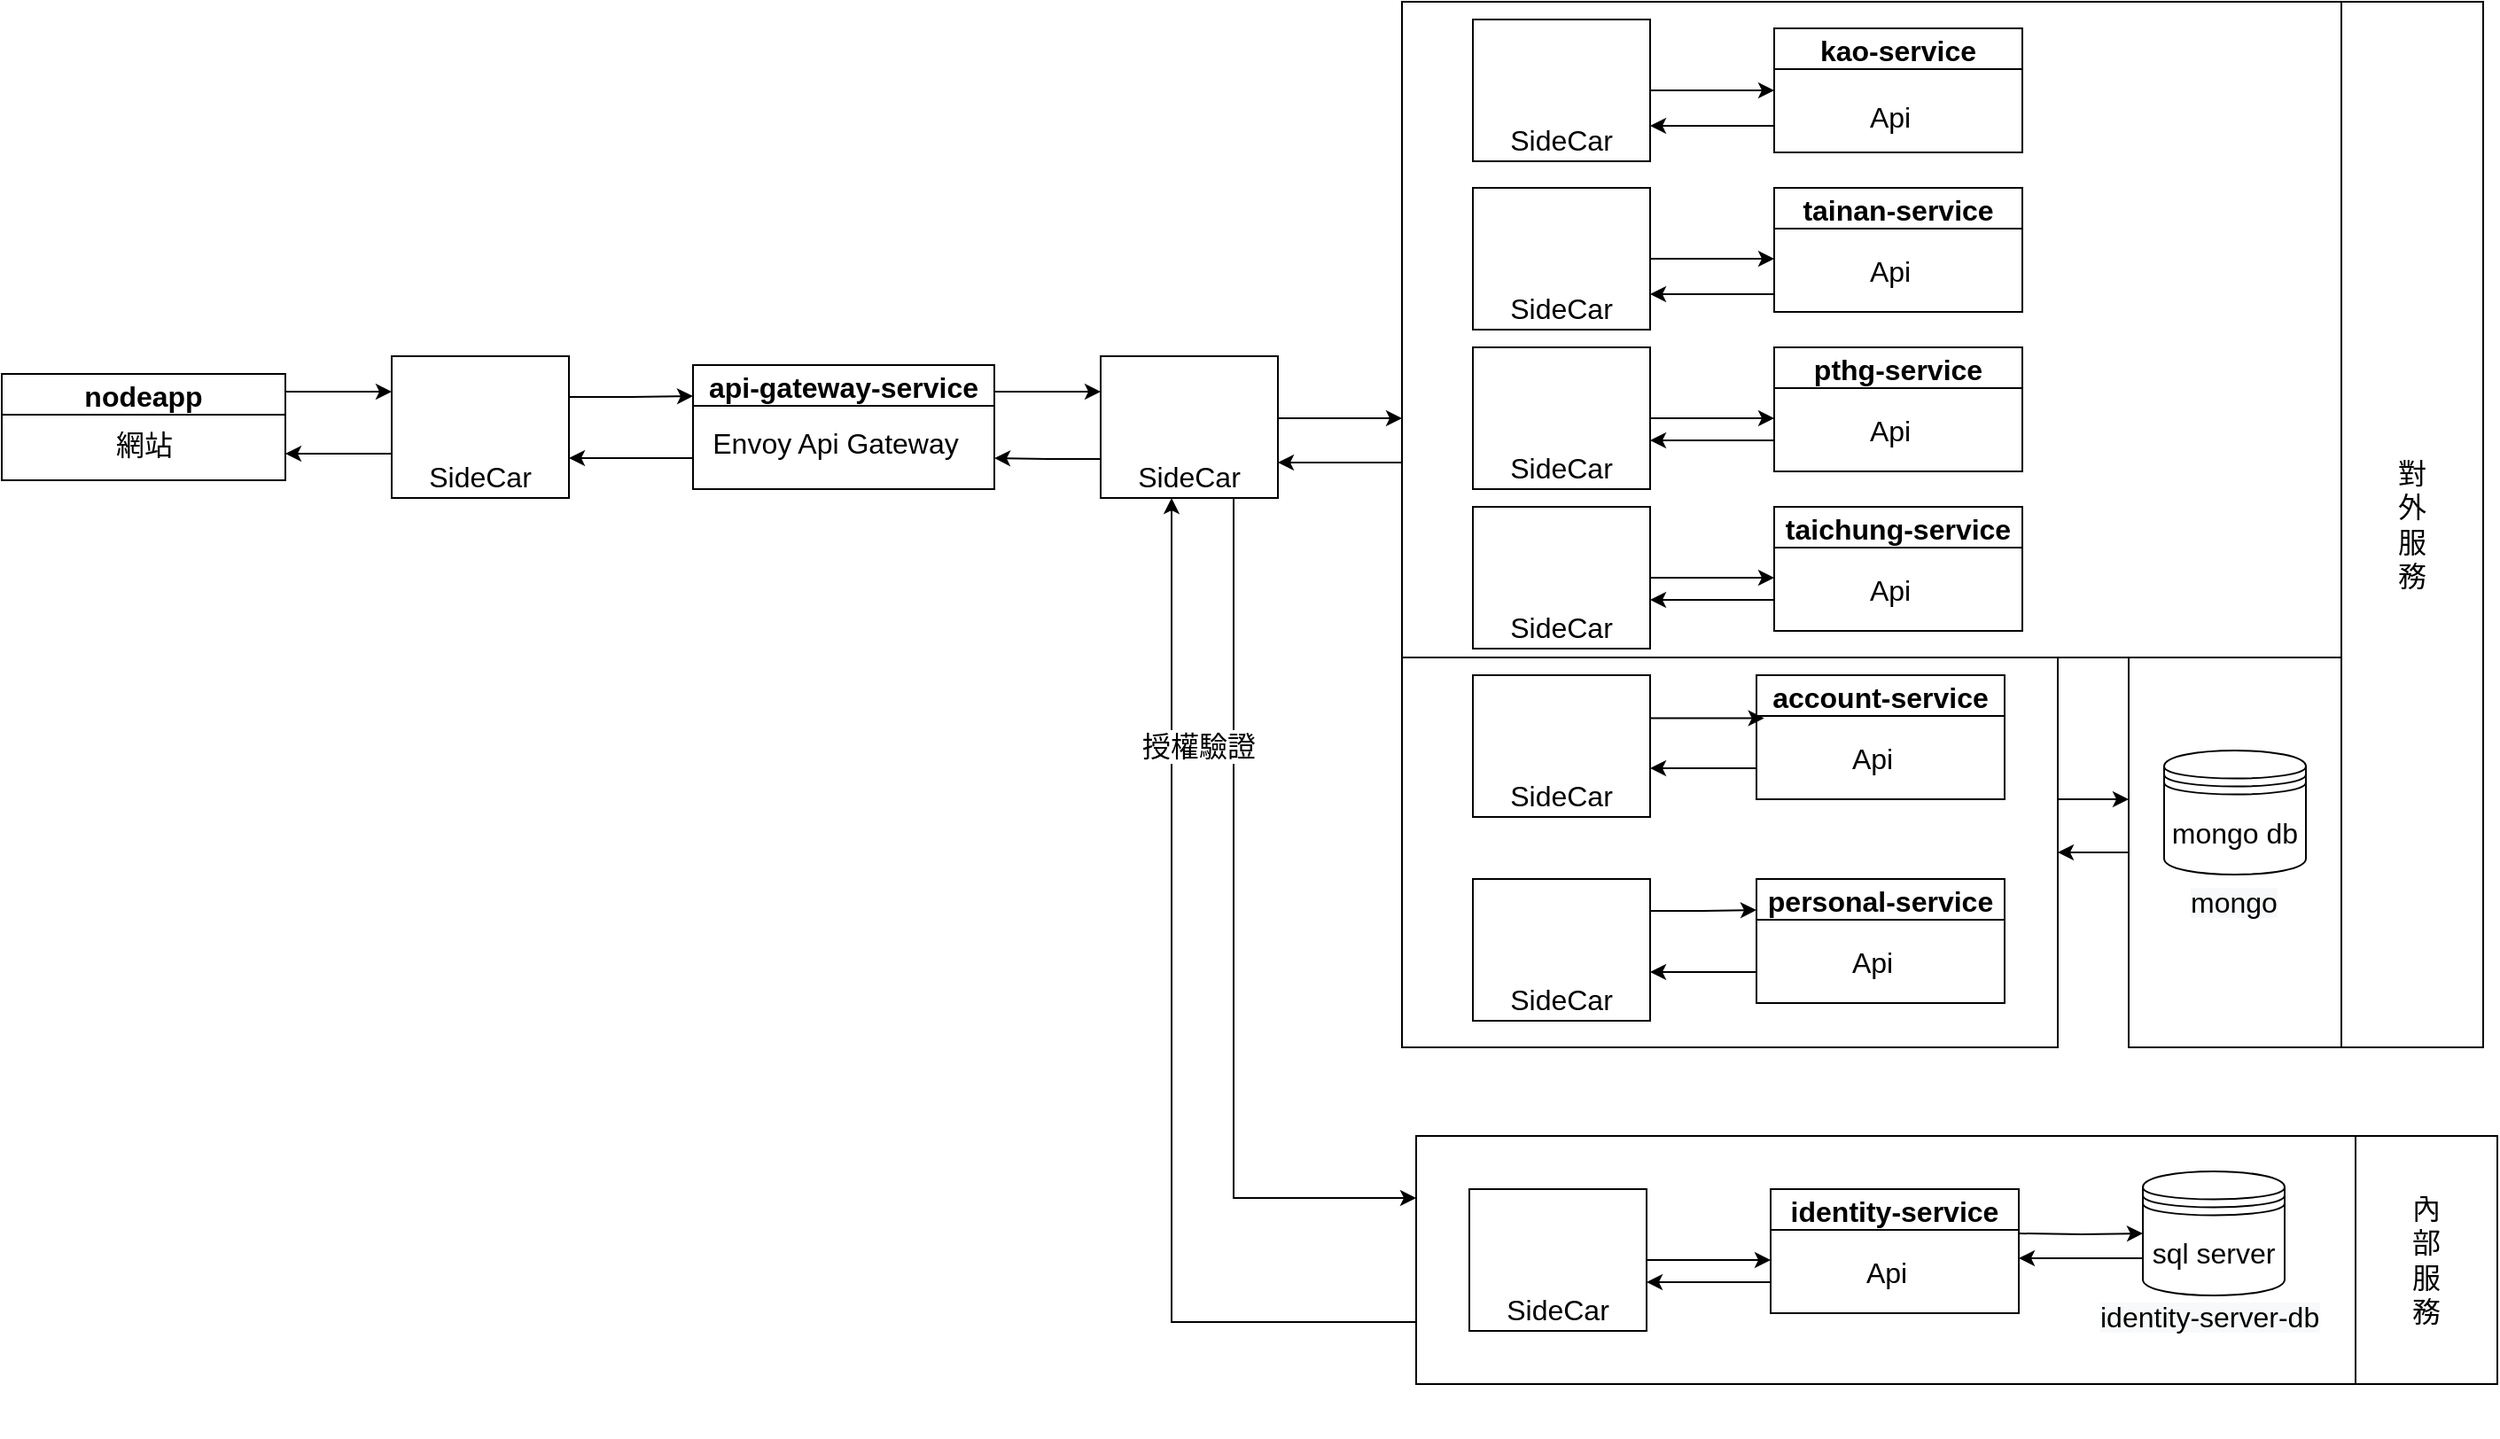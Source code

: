 <mxfile>
    <diagram id="8w8wabQFdg4WhhDFVWYx" name="Page-1">
        <mxGraphModel dx="714" dy="545" grid="1" gridSize="10" guides="1" tooltips="1" connect="1" arrows="1" fold="1" page="1" pageScale="1" pageWidth="827" pageHeight="1169" math="0" shadow="0">
            <root>
                <mxCell id="0"/>
                <mxCell id="1" parent="0"/>
                <mxCell id="53" style="edgeStyle=orthogonalEdgeStyle;rounded=0;orthogonalLoop=1;jettySize=auto;html=1;exitX=1;exitY=0.25;exitDx=0;exitDy=0;" edge="1" parent="1" source="39" target="49">
                    <mxGeometry relative="1" as="geometry">
                        <Array as="points">
                            <mxPoint x="1220" y="500"/>
                        </Array>
                    </mxGeometry>
                </mxCell>
                <UserObject label="" treeRoot="1" id="39">
                    <mxCell style="whiteSpace=wrap;html=1;align=center;treeFolding=1;treeMoving=1;newEdgeStyle={&quot;edgeStyle&quot;:&quot;elbowEdgeStyle&quot;,&quot;startArrow&quot;:&quot;none&quot;,&quot;endArrow&quot;:&quot;none&quot;};" vertex="1" parent="1">
                        <mxGeometry x="850" y="420" width="370" height="220" as="geometry"/>
                    </mxCell>
                </UserObject>
                <mxCell id="OhrNE6VcvfpsGNgGxQ-j-87" style="edgeStyle=orthogonalEdgeStyle;rounded=0;orthogonalLoop=1;jettySize=auto;html=1;exitX=1;exitY=0.25;exitDx=0;exitDy=0;entryX=0;entryY=0.25;entryDx=0;entryDy=0;fontSize=16;" parent="1" source="OhrNE6VcvfpsGNgGxQ-j-2" target="OhrNE6VcvfpsGNgGxQ-j-85" edge="1">
                    <mxGeometry relative="1" as="geometry">
                        <Array as="points">
                            <mxPoint x="220" y="270"/>
                        </Array>
                    </mxGeometry>
                </mxCell>
                <mxCell id="OhrNE6VcvfpsGNgGxQ-j-2" value="nodeapp" style="swimlane;fontSize=16;" parent="1" vertex="1">
                    <mxGeometry x="60" y="260" width="160" height="60" as="geometry"/>
                </mxCell>
                <mxCell id="OhrNE6VcvfpsGNgGxQ-j-3" value="網站" style="text;html=1;align=center;verticalAlign=middle;resizable=0;points=[];autosize=1;strokeColor=none;fontSize=16;" parent="OhrNE6VcvfpsGNgGxQ-j-2" vertex="1">
                    <mxGeometry x="55" y="30" width="50" height="20" as="geometry"/>
                </mxCell>
                <mxCell id="OhrNE6VcvfpsGNgGxQ-j-91" style="edgeStyle=orthogonalEdgeStyle;rounded=0;orthogonalLoop=1;jettySize=auto;html=1;exitX=0;exitY=0.75;exitDx=0;exitDy=0;fontSize=16;" parent="1" source="OhrNE6VcvfpsGNgGxQ-j-10" target="OhrNE6VcvfpsGNgGxQ-j-85" edge="1">
                    <mxGeometry relative="1" as="geometry">
                        <Array as="points">
                            <mxPoint x="400" y="308"/>
                            <mxPoint x="400" y="308"/>
                        </Array>
                    </mxGeometry>
                </mxCell>
                <mxCell id="OhrNE6VcvfpsGNgGxQ-j-92" style="edgeStyle=orthogonalEdgeStyle;rounded=0;orthogonalLoop=1;jettySize=auto;html=1;exitX=1;exitY=0.25;exitDx=0;exitDy=0;entryX=0;entryY=0.25;entryDx=0;entryDy=0;fontSize=16;" parent="1" source="OhrNE6VcvfpsGNgGxQ-j-10" target="OhrNE6VcvfpsGNgGxQ-j-75" edge="1">
                    <mxGeometry relative="1" as="geometry">
                        <Array as="points">
                            <mxPoint x="620" y="270"/>
                        </Array>
                    </mxGeometry>
                </mxCell>
                <mxCell id="OhrNE6VcvfpsGNgGxQ-j-10" value="api-gateway-service" style="swimlane;fontSize=16;" parent="1" vertex="1">
                    <mxGeometry x="450" y="255" width="170" height="70" as="geometry"/>
                </mxCell>
                <mxCell id="OhrNE6VcvfpsGNgGxQ-j-11" value="Envoy Api Gateway" style="text;html=1;align=center;verticalAlign=middle;resizable=0;points=[];autosize=1;strokeColor=none;fontSize=16;" parent="OhrNE6VcvfpsGNgGxQ-j-10" vertex="1">
                    <mxGeometry x="5" y="34" width="150" height="20" as="geometry"/>
                </mxCell>
                <mxCell id="OhrNE6VcvfpsGNgGxQ-j-71" value="" style="group" parent="1" vertex="1" connectable="0">
                    <mxGeometry x="298" y="730" width="540" height="130" as="geometry"/>
                </mxCell>
                <mxCell id="OhrNE6VcvfpsGNgGxQ-j-72" value="" style="group" parent="OhrNE6VcvfpsGNgGxQ-j-71" vertex="1" connectable="0">
                    <mxGeometry x="560" y="-40" width="540" height="140" as="geometry"/>
                </mxCell>
                <UserObject label="" treeRoot="1" id="OhrNE6VcvfpsGNgGxQ-j-69">
                    <mxCell style="whiteSpace=wrap;html=1;align=center;treeFolding=1;treeMoving=1;newEdgeStyle={&quot;edgeStyle&quot;:&quot;elbowEdgeStyle&quot;,&quot;startArrow&quot;:&quot;none&quot;,&quot;endArrow&quot;:&quot;none&quot;};fontSize=16;" parent="OhrNE6VcvfpsGNgGxQ-j-72" vertex="1">
                        <mxGeometry width="530" height="140" as="geometry"/>
                    </mxCell>
                </UserObject>
                <mxCell id="OhrNE6VcvfpsGNgGxQ-j-52" value="" style="group" parent="OhrNE6VcvfpsGNgGxQ-j-72" vertex="1" connectable="0">
                    <mxGeometry x="390" y="20" width="150" height="100" as="geometry"/>
                </mxCell>
                <mxCell id="OhrNE6VcvfpsGNgGxQ-j-50" value="sql server" style="shape=datastore;whiteSpace=wrap;html=1;fontSize=16;" parent="OhrNE6VcvfpsGNgGxQ-j-52" vertex="1">
                    <mxGeometry x="20" width="80" height="70" as="geometry"/>
                </mxCell>
                <mxCell id="OhrNE6VcvfpsGNgGxQ-j-51" value="&lt;span style=&quot;color: rgb(0, 0, 0); font-family: helvetica; font-size: 16px; font-style: normal; font-weight: 400; letter-spacing: normal; text-align: center; text-indent: 0px; text-transform: none; word-spacing: 0px; background-color: rgb(248, 249, 250); display: inline; float: none;&quot;&gt;identity-server-db&lt;/span&gt;" style="text;whiteSpace=wrap;html=1;fontSize=16;verticalAlign=middle;" parent="OhrNE6VcvfpsGNgGxQ-j-52" vertex="1">
                    <mxGeometry x="-6" y="67" width="150" height="30" as="geometry"/>
                </mxCell>
                <mxCell id="OhrNE6VcvfpsGNgGxQ-j-70" value="" style="group" parent="OhrNE6VcvfpsGNgGxQ-j-72" vertex="1" connectable="0">
                    <mxGeometry x="30" y="30" width="310" height="80" as="geometry"/>
                </mxCell>
                <mxCell id="OhrNE6VcvfpsGNgGxQ-j-58" style="edgeStyle=orthogonalEdgeStyle;rounded=0;orthogonalLoop=1;jettySize=auto;html=1;fontSize=16;" parent="OhrNE6VcvfpsGNgGxQ-j-70" target="OhrNE6VcvfpsGNgGxQ-j-50" edge="1">
                    <mxGeometry relative="1" as="geometry">
                        <mxPoint x="310" y="25" as="sourcePoint"/>
                    </mxGeometry>
                </mxCell>
                <mxCell id="OhrNE6VcvfpsGNgGxQ-j-82" style="edgeStyle=orthogonalEdgeStyle;rounded=0;orthogonalLoop=1;jettySize=auto;html=1;exitX=0;exitY=0.75;exitDx=0;exitDy=0;fontSize=16;" parent="OhrNE6VcvfpsGNgGxQ-j-70" source="OhrNE6VcvfpsGNgGxQ-j-18" target="OhrNE6VcvfpsGNgGxQ-j-47" edge="1">
                    <mxGeometry relative="1" as="geometry">
                        <Array as="points">
                            <mxPoint x="110" y="53"/>
                            <mxPoint x="110" y="53"/>
                        </Array>
                    </mxGeometry>
                </mxCell>
                <mxCell id="OhrNE6VcvfpsGNgGxQ-j-18" value="identity-service" style="swimlane;fontSize=16;" parent="OhrNE6VcvfpsGNgGxQ-j-70" vertex="1">
                    <mxGeometry x="170" width="140" height="70" as="geometry"/>
                </mxCell>
                <mxCell id="OhrNE6VcvfpsGNgGxQ-j-19" value="Api" style="text;html=1;align=center;verticalAlign=middle;resizable=0;points=[];autosize=1;strokeColor=none;fontSize=16;" parent="OhrNE6VcvfpsGNgGxQ-j-18" vertex="1">
                    <mxGeometry x="45" y="37" width="40" height="20" as="geometry"/>
                </mxCell>
                <mxCell id="OhrNE6VcvfpsGNgGxQ-j-46" value="" style="group" parent="OhrNE6VcvfpsGNgGxQ-j-70" vertex="1" connectable="0">
                    <mxGeometry width="100" height="80" as="geometry"/>
                </mxCell>
                <mxCell id="OhrNE6VcvfpsGNgGxQ-j-47" value="&lt;br style=&quot;font-size: 16px&quot;&gt;SideCar" style="rounded=0;whiteSpace=wrap;html=1;verticalAlign=bottom;fontSize=16;" parent="OhrNE6VcvfpsGNgGxQ-j-46" vertex="1">
                    <mxGeometry width="100" height="80" as="geometry"/>
                </mxCell>
                <mxCell id="OhrNE6VcvfpsGNgGxQ-j-48" value="" style="shape=image;verticalLabelPosition=bottom;labelBackgroundColor=#ffffff;verticalAlign=top;aspect=fixed;imageAspect=0;image=https://dapr.io/images/dapr.svg;fontSize=16;" parent="OhrNE6VcvfpsGNgGxQ-j-46" vertex="1">
                    <mxGeometry x="18" y="7" width="63.89" height="47" as="geometry"/>
                </mxCell>
                <mxCell id="OhrNE6VcvfpsGNgGxQ-j-49" style="edgeStyle=orthogonalEdgeStyle;rounded=0;orthogonalLoop=1;jettySize=auto;html=1;exitX=1;exitY=0.5;exitDx=0;exitDy=0;entryX=0;entryY=0.5;entryDx=0;entryDy=0;fontSize=16;" parent="OhrNE6VcvfpsGNgGxQ-j-70" source="OhrNE6VcvfpsGNgGxQ-j-47" edge="1">
                    <mxGeometry relative="1" as="geometry">
                        <mxPoint x="170" y="40" as="targetPoint"/>
                    </mxGeometry>
                </mxCell>
                <mxCell id="OhrNE6VcvfpsGNgGxQ-j-57" style="edgeStyle=orthogonalEdgeStyle;rounded=0;orthogonalLoop=1;jettySize=auto;html=1;exitX=0;exitY=0.7;exitDx=0;exitDy=0;fontSize=16;" parent="OhrNE6VcvfpsGNgGxQ-j-70" source="OhrNE6VcvfpsGNgGxQ-j-50" edge="1">
                    <mxGeometry relative="1" as="geometry">
                        <mxPoint x="310" y="39" as="targetPoint"/>
                    </mxGeometry>
                </mxCell>
                <mxCell id="OhrNE6VcvfpsGNgGxQ-j-74" value="" style="group" parent="1" vertex="1" connectable="0">
                    <mxGeometry x="680" y="250" width="100" height="80" as="geometry"/>
                </mxCell>
                <mxCell id="OhrNE6VcvfpsGNgGxQ-j-75" value="&lt;br style=&quot;font-size: 16px&quot;&gt;SideCar" style="rounded=0;whiteSpace=wrap;html=1;verticalAlign=bottom;fontSize=16;" parent="OhrNE6VcvfpsGNgGxQ-j-74" vertex="1">
                    <mxGeometry width="100" height="80" as="geometry"/>
                </mxCell>
                <mxCell id="OhrNE6VcvfpsGNgGxQ-j-76" value="" style="shape=image;verticalLabelPosition=bottom;labelBackgroundColor=#ffffff;verticalAlign=top;aspect=fixed;imageAspect=0;image=https://dapr.io/images/dapr.svg;fontSize=16;" parent="OhrNE6VcvfpsGNgGxQ-j-74" vertex="1">
                    <mxGeometry x="18" y="7" width="63.89" height="47" as="geometry"/>
                </mxCell>
                <mxCell id="OhrNE6VcvfpsGNgGxQ-j-84" value="" style="group" parent="1" vertex="1" connectable="0">
                    <mxGeometry x="280" y="250" width="100" height="80" as="geometry"/>
                </mxCell>
                <mxCell id="OhrNE6VcvfpsGNgGxQ-j-85" value="&lt;br style=&quot;font-size: 16px&quot;&gt;SideCar" style="rounded=0;whiteSpace=wrap;html=1;verticalAlign=bottom;fontSize=16;" parent="OhrNE6VcvfpsGNgGxQ-j-84" vertex="1">
                    <mxGeometry width="100" height="80" as="geometry"/>
                </mxCell>
                <mxCell id="OhrNE6VcvfpsGNgGxQ-j-86" value="" style="shape=image;verticalLabelPosition=bottom;labelBackgroundColor=#ffffff;verticalAlign=top;aspect=fixed;imageAspect=0;image=https://dapr.io/images/dapr.svg;fontSize=16;" parent="OhrNE6VcvfpsGNgGxQ-j-84" vertex="1">
                    <mxGeometry x="18" y="7" width="63.89" height="47" as="geometry"/>
                </mxCell>
                <mxCell id="OhrNE6VcvfpsGNgGxQ-j-88" style="edgeStyle=orthogonalEdgeStyle;rounded=0;orthogonalLoop=1;jettySize=auto;html=1;exitX=0;exitY=0.75;exitDx=0;exitDy=0;entryX=1;entryY=0.75;entryDx=0;entryDy=0;fontSize=16;" parent="1" source="OhrNE6VcvfpsGNgGxQ-j-85" target="OhrNE6VcvfpsGNgGxQ-j-2" edge="1">
                    <mxGeometry relative="1" as="geometry">
                        <Array as="points">
                            <mxPoint x="280" y="305"/>
                        </Array>
                    </mxGeometry>
                </mxCell>
                <mxCell id="OhrNE6VcvfpsGNgGxQ-j-90" style="edgeStyle=orthogonalEdgeStyle;rounded=0;orthogonalLoop=1;jettySize=auto;html=1;exitX=1;exitY=0.25;exitDx=0;exitDy=0;entryX=0;entryY=0.25;entryDx=0;entryDy=0;fontSize=16;" parent="1" source="OhrNE6VcvfpsGNgGxQ-j-85" target="OhrNE6VcvfpsGNgGxQ-j-10" edge="1">
                    <mxGeometry relative="1" as="geometry">
                        <Array as="points">
                            <mxPoint x="380" y="273"/>
                            <mxPoint x="415" y="273"/>
                        </Array>
                    </mxGeometry>
                </mxCell>
                <mxCell id="OhrNE6VcvfpsGNgGxQ-j-93" style="edgeStyle=orthogonalEdgeStyle;rounded=0;orthogonalLoop=1;jettySize=auto;html=1;exitX=0;exitY=0.75;exitDx=0;exitDy=0;entryX=1;entryY=0.75;entryDx=0;entryDy=0;fontSize=16;" parent="1" source="OhrNE6VcvfpsGNgGxQ-j-75" target="OhrNE6VcvfpsGNgGxQ-j-10" edge="1">
                    <mxGeometry relative="1" as="geometry">
                        <Array as="points">
                            <mxPoint x="680" y="308"/>
                            <mxPoint x="650" y="308"/>
                        </Array>
                    </mxGeometry>
                </mxCell>
                <mxCell id="OhrNE6VcvfpsGNgGxQ-j-94" style="edgeStyle=orthogonalEdgeStyle;rounded=0;orthogonalLoop=1;jettySize=auto;html=1;exitX=1;exitY=0.25;exitDx=0;exitDy=0;fontSize=16;" parent="1" source="OhrNE6VcvfpsGNgGxQ-j-75" target="OhrNE6VcvfpsGNgGxQ-j-64" edge="1">
                    <mxGeometry relative="1" as="geometry">
                        <Array as="points">
                            <mxPoint x="780" y="285"/>
                        </Array>
                    </mxGeometry>
                </mxCell>
                <mxCell id="OhrNE6VcvfpsGNgGxQ-j-95" style="edgeStyle=orthogonalEdgeStyle;rounded=0;orthogonalLoop=1;jettySize=auto;html=1;exitX=0;exitY=0.75;exitDx=0;exitDy=0;entryX=1;entryY=0.75;entryDx=0;entryDy=0;fontSize=16;" parent="1" source="OhrNE6VcvfpsGNgGxQ-j-64" target="OhrNE6VcvfpsGNgGxQ-j-75" edge="1">
                    <mxGeometry relative="1" as="geometry">
                        <Array as="points">
                            <mxPoint x="850" y="310"/>
                        </Array>
                    </mxGeometry>
                </mxCell>
                <mxCell id="OhrNE6VcvfpsGNgGxQ-j-96" style="edgeStyle=orthogonalEdgeStyle;rounded=0;orthogonalLoop=1;jettySize=auto;html=1;exitX=0.75;exitY=1;exitDx=0;exitDy=0;entryX=0;entryY=0.25;entryDx=0;entryDy=0;fontSize=16;" parent="1" source="OhrNE6VcvfpsGNgGxQ-j-75" target="OhrNE6VcvfpsGNgGxQ-j-69" edge="1">
                    <mxGeometry relative="1" as="geometry"/>
                </mxCell>
                <mxCell id="OhrNE6VcvfpsGNgGxQ-j-97" style="edgeStyle=orthogonalEdgeStyle;rounded=0;orthogonalLoop=1;jettySize=auto;html=1;exitX=0;exitY=0.75;exitDx=0;exitDy=0;entryX=0.4;entryY=1;entryDx=0;entryDy=0;entryPerimeter=0;fontSize=16;" parent="1" source="OhrNE6VcvfpsGNgGxQ-j-69" target="OhrNE6VcvfpsGNgGxQ-j-75" edge="1">
                    <mxGeometry relative="1" as="geometry"/>
                </mxCell>
                <mxCell id="xdW2WpACUHlB_EIOqW0F-1" value="對&lt;br style=&quot;font-size: 16px;&quot;&gt;外&lt;br style=&quot;font-size: 16px;&quot;&gt;服&lt;br style=&quot;font-size: 16px;&quot;&gt;務" style="rounded=0;whiteSpace=wrap;html=1;fontSize=16;" parent="1" vertex="1">
                    <mxGeometry x="1380" y="50" width="80" height="590" as="geometry"/>
                </mxCell>
                <mxCell id="xdW2WpACUHlB_EIOqW0F-3" value="內&lt;br&gt;部&lt;br&gt;服&lt;br&gt;務" style="rounded=0;whiteSpace=wrap;html=1;fontSize=16;" parent="1" vertex="1">
                    <mxGeometry x="1388" y="690" width="80" height="140" as="geometry"/>
                </mxCell>
                <mxCell id="xdW2WpACUHlB_EIOqW0F-5" value="授權驗證" style="text;html=1;align=center;verticalAlign=middle;resizable=0;points=[];autosize=1;strokeColor=none;fontSize=16;labelBackgroundColor=#FFFFFF;" parent="1" vertex="1">
                    <mxGeometry x="695" y="460" width="80" height="20" as="geometry"/>
                </mxCell>
                <UserObject label="" treeRoot="1" id="OhrNE6VcvfpsGNgGxQ-j-64">
                    <mxCell style="whiteSpace=wrap;html=1;align=center;treeFolding=1;treeMoving=1;newEdgeStyle={&quot;edgeStyle&quot;:&quot;elbowEdgeStyle&quot;,&quot;startArrow&quot;:&quot;none&quot;,&quot;endArrow&quot;:&quot;none&quot;};fontSize=16;" parent="1" vertex="1">
                        <mxGeometry x="850" y="50" width="530" height="370" as="geometry"/>
                    </mxCell>
                </UserObject>
                <mxCell id="OhrNE6VcvfpsGNgGxQ-j-8" value="" style="group" parent="1" vertex="1" connectable="0">
                    <mxGeometry x="890" y="60" width="100" height="80" as="geometry"/>
                </mxCell>
                <mxCell id="OhrNE6VcvfpsGNgGxQ-j-6" value="&lt;br style=&quot;font-size: 16px&quot;&gt;SideCar" style="rounded=0;whiteSpace=wrap;html=1;verticalAlign=bottom;fontSize=16;" parent="OhrNE6VcvfpsGNgGxQ-j-8" vertex="1">
                    <mxGeometry width="100" height="80" as="geometry"/>
                </mxCell>
                <mxCell id="OhrNE6VcvfpsGNgGxQ-j-7" value="" style="shape=image;verticalLabelPosition=bottom;labelBackgroundColor=#ffffff;verticalAlign=top;aspect=fixed;imageAspect=0;image=https://dapr.io/images/dapr.svg;fontSize=16;" parent="OhrNE6VcvfpsGNgGxQ-j-8" vertex="1">
                    <mxGeometry x="18" y="7" width="63.89" height="47" as="geometry"/>
                </mxCell>
                <mxCell id="OhrNE6VcvfpsGNgGxQ-j-77" style="edgeStyle=orthogonalEdgeStyle;rounded=0;orthogonalLoop=1;jettySize=auto;html=1;exitX=0;exitY=0.75;exitDx=0;exitDy=0;entryX=1;entryY=0.75;entryDx=0;entryDy=0;fontSize=16;" parent="1" source="OhrNE6VcvfpsGNgGxQ-j-12" target="OhrNE6VcvfpsGNgGxQ-j-6" edge="1">
                    <mxGeometry x="890" y="60" as="geometry">
                        <Array as="points">
                            <mxPoint x="1060" y="120"/>
                        </Array>
                    </mxGeometry>
                </mxCell>
                <mxCell id="OhrNE6VcvfpsGNgGxQ-j-12" value="kao-service" style="swimlane;fontSize=16;" parent="1" vertex="1">
                    <mxGeometry x="1060" y="65" width="140" height="70" as="geometry"/>
                </mxCell>
                <mxCell id="OhrNE6VcvfpsGNgGxQ-j-13" value="Api" style="text;html=1;align=center;verticalAlign=middle;resizable=0;points=[];autosize=1;strokeColor=none;fontSize=16;" parent="OhrNE6VcvfpsGNgGxQ-j-12" vertex="1">
                    <mxGeometry x="45" y="40" width="40" height="20" as="geometry"/>
                </mxCell>
                <mxCell id="OhrNE6VcvfpsGNgGxQ-j-78" style="edgeStyle=orthogonalEdgeStyle;rounded=0;orthogonalLoop=1;jettySize=auto;html=1;exitX=0;exitY=0.75;exitDx=0;exitDy=0;entryX=1;entryY=0.75;entryDx=0;entryDy=0;fontSize=16;" parent="1" source="OhrNE6VcvfpsGNgGxQ-j-14" target="OhrNE6VcvfpsGNgGxQ-j-26" edge="1">
                    <mxGeometry x="890" y="60" as="geometry">
                        <Array as="points">
                            <mxPoint x="1060" y="215"/>
                        </Array>
                    </mxGeometry>
                </mxCell>
                <mxCell id="OhrNE6VcvfpsGNgGxQ-j-14" value="tainan-service" style="swimlane;fontSize=16;" parent="1" vertex="1">
                    <mxGeometry x="1060" y="155" width="140" height="70" as="geometry"/>
                </mxCell>
                <mxCell id="OhrNE6VcvfpsGNgGxQ-j-15" value="Api" style="text;html=1;align=center;verticalAlign=middle;resizable=0;points=[];autosize=1;strokeColor=none;fontSize=16;" parent="OhrNE6VcvfpsGNgGxQ-j-14" vertex="1">
                    <mxGeometry x="45" y="37" width="40" height="20" as="geometry"/>
                </mxCell>
                <mxCell id="OhrNE6VcvfpsGNgGxQ-j-80" style="edgeStyle=orthogonalEdgeStyle;rounded=0;orthogonalLoop=1;jettySize=auto;html=1;exitX=0;exitY=0.75;exitDx=0;exitDy=0;fontSize=16;" parent="1" source="OhrNE6VcvfpsGNgGxQ-j-16" target="OhrNE6VcvfpsGNgGxQ-j-39" edge="1">
                    <mxGeometry x="890" y="60" as="geometry">
                        <Array as="points">
                            <mxPoint x="1010" y="388"/>
                            <mxPoint x="1010" y="388"/>
                        </Array>
                    </mxGeometry>
                </mxCell>
                <mxCell id="OhrNE6VcvfpsGNgGxQ-j-16" value="taichung-service" style="swimlane;fontSize=16;" parent="1" vertex="1">
                    <mxGeometry x="1060" y="335" width="140" height="70" as="geometry"/>
                </mxCell>
                <mxCell id="OhrNE6VcvfpsGNgGxQ-j-17" value="Api" style="text;html=1;align=center;verticalAlign=middle;resizable=0;points=[];autosize=1;strokeColor=none;fontSize=16;" parent="OhrNE6VcvfpsGNgGxQ-j-16" vertex="1">
                    <mxGeometry x="45" y="37" width="40" height="20" as="geometry"/>
                </mxCell>
                <mxCell id="OhrNE6VcvfpsGNgGxQ-j-79" style="edgeStyle=orthogonalEdgeStyle;rounded=0;orthogonalLoop=1;jettySize=auto;html=1;exitX=0;exitY=0.75;exitDx=0;exitDy=0;fontSize=16;" parent="1" source="OhrNE6VcvfpsGNgGxQ-j-20" target="OhrNE6VcvfpsGNgGxQ-j-35" edge="1">
                    <mxGeometry x="890" y="60" as="geometry">
                        <Array as="points">
                            <mxPoint x="1010" y="298"/>
                            <mxPoint x="1010" y="298"/>
                        </Array>
                    </mxGeometry>
                </mxCell>
                <mxCell id="OhrNE6VcvfpsGNgGxQ-j-20" value="pthg-service" style="swimlane;fontSize=16;" parent="1" vertex="1">
                    <mxGeometry x="1060" y="245" width="140" height="70" as="geometry"/>
                </mxCell>
                <mxCell id="OhrNE6VcvfpsGNgGxQ-j-21" value="Api" style="text;html=1;align=center;verticalAlign=middle;resizable=0;points=[];autosize=1;strokeColor=none;fontSize=16;" parent="OhrNE6VcvfpsGNgGxQ-j-20" vertex="1">
                    <mxGeometry x="45" y="37" width="40" height="20" as="geometry"/>
                </mxCell>
                <mxCell id="OhrNE6VcvfpsGNgGxQ-j-24" style="edgeStyle=orthogonalEdgeStyle;rounded=0;orthogonalLoop=1;jettySize=auto;html=1;exitX=1;exitY=0.5;exitDx=0;exitDy=0;entryX=0;entryY=0.5;entryDx=0;entryDy=0;fontSize=16;" parent="1" source="OhrNE6VcvfpsGNgGxQ-j-6" target="OhrNE6VcvfpsGNgGxQ-j-12" edge="1">
                    <mxGeometry x="890" y="60" as="geometry"/>
                </mxCell>
                <mxCell id="OhrNE6VcvfpsGNgGxQ-j-25" value="" style="group" parent="1" vertex="1" connectable="0">
                    <mxGeometry x="890" y="155" width="100" height="80" as="geometry"/>
                </mxCell>
                <mxCell id="OhrNE6VcvfpsGNgGxQ-j-26" value="&lt;br style=&quot;font-size: 16px&quot;&gt;SideCar" style="rounded=0;whiteSpace=wrap;html=1;verticalAlign=bottom;fontSize=16;" parent="OhrNE6VcvfpsGNgGxQ-j-25" vertex="1">
                    <mxGeometry width="100" height="80" as="geometry"/>
                </mxCell>
                <mxCell id="OhrNE6VcvfpsGNgGxQ-j-27" value="" style="shape=image;verticalLabelPosition=bottom;labelBackgroundColor=#ffffff;verticalAlign=top;aspect=fixed;imageAspect=0;image=https://dapr.io/images/dapr.svg;fontSize=16;" parent="OhrNE6VcvfpsGNgGxQ-j-25" vertex="1">
                    <mxGeometry x="18" y="7" width="63.89" height="47" as="geometry"/>
                </mxCell>
                <mxCell id="OhrNE6VcvfpsGNgGxQ-j-28" style="edgeStyle=orthogonalEdgeStyle;rounded=0;orthogonalLoop=1;jettySize=auto;html=1;exitX=1;exitY=0.5;exitDx=0;exitDy=0;entryX=0;entryY=0.5;entryDx=0;entryDy=0;fontSize=16;" parent="1" source="OhrNE6VcvfpsGNgGxQ-j-26" edge="1">
                    <mxGeometry x="890" y="60" as="geometry">
                        <mxPoint x="1060" y="195" as="targetPoint"/>
                    </mxGeometry>
                </mxCell>
                <mxCell id="OhrNE6VcvfpsGNgGxQ-j-34" value="" style="group" parent="1" vertex="1" connectable="0">
                    <mxGeometry x="890" y="245" width="100" height="80" as="geometry"/>
                </mxCell>
                <mxCell id="OhrNE6VcvfpsGNgGxQ-j-35" value="&lt;br style=&quot;font-size: 16px&quot;&gt;SideCar" style="rounded=0;whiteSpace=wrap;html=1;verticalAlign=bottom;fontSize=16;" parent="OhrNE6VcvfpsGNgGxQ-j-34" vertex="1">
                    <mxGeometry width="100" height="80" as="geometry"/>
                </mxCell>
                <mxCell id="OhrNE6VcvfpsGNgGxQ-j-36" value="" style="shape=image;verticalLabelPosition=bottom;labelBackgroundColor=#ffffff;verticalAlign=top;aspect=fixed;imageAspect=0;image=https://dapr.io/images/dapr.svg;fontSize=16;" parent="OhrNE6VcvfpsGNgGxQ-j-34" vertex="1">
                    <mxGeometry x="18" y="7" width="63.89" height="47" as="geometry"/>
                </mxCell>
                <mxCell id="OhrNE6VcvfpsGNgGxQ-j-37" style="edgeStyle=orthogonalEdgeStyle;rounded=0;orthogonalLoop=1;jettySize=auto;html=1;exitX=1;exitY=0.5;exitDx=0;exitDy=0;entryX=0;entryY=0.5;entryDx=0;entryDy=0;fontSize=16;" parent="1" source="OhrNE6VcvfpsGNgGxQ-j-35" edge="1">
                    <mxGeometry x="890" y="60" as="geometry">
                        <mxPoint x="1060" y="285" as="targetPoint"/>
                    </mxGeometry>
                </mxCell>
                <mxCell id="OhrNE6VcvfpsGNgGxQ-j-38" value="" style="group" parent="1" vertex="1" connectable="0">
                    <mxGeometry x="890" y="335" width="100" height="80" as="geometry"/>
                </mxCell>
                <mxCell id="OhrNE6VcvfpsGNgGxQ-j-39" value="&lt;br style=&quot;font-size: 16px&quot;&gt;SideCar" style="rounded=0;whiteSpace=wrap;html=1;verticalAlign=bottom;fontSize=16;" parent="OhrNE6VcvfpsGNgGxQ-j-38" vertex="1">
                    <mxGeometry width="100" height="80" as="geometry"/>
                </mxCell>
                <mxCell id="OhrNE6VcvfpsGNgGxQ-j-40" value="" style="shape=image;verticalLabelPosition=bottom;labelBackgroundColor=#ffffff;verticalAlign=top;aspect=fixed;imageAspect=0;image=https://dapr.io/images/dapr.svg;fontSize=16;" parent="OhrNE6VcvfpsGNgGxQ-j-38" vertex="1">
                    <mxGeometry x="18" y="7" width="63.89" height="47" as="geometry"/>
                </mxCell>
                <mxCell id="OhrNE6VcvfpsGNgGxQ-j-41" style="edgeStyle=orthogonalEdgeStyle;rounded=0;orthogonalLoop=1;jettySize=auto;html=1;exitX=1;exitY=0.5;exitDx=0;exitDy=0;entryX=0;entryY=0.5;entryDx=0;entryDy=0;fontSize=16;" parent="1" source="OhrNE6VcvfpsGNgGxQ-j-39" edge="1">
                    <mxGeometry x="890" y="60" as="geometry">
                        <mxPoint x="1060" y="375" as="targetPoint"/>
                    </mxGeometry>
                </mxCell>
                <mxCell id="45" style="edgeStyle=orthogonalEdgeStyle;rounded=0;orthogonalLoop=1;jettySize=auto;html=1;exitX=0;exitY=0.75;exitDx=0;exitDy=0;" edge="1" parent="1" source="5" target="3">
                    <mxGeometry relative="1" as="geometry">
                        <Array as="points">
                            <mxPoint x="1010" y="597"/>
                            <mxPoint x="1010" y="597"/>
                        </Array>
                    </mxGeometry>
                </mxCell>
                <mxCell id="5" value="personal-service" style="swimlane;fontSize=16;" vertex="1" parent="1">
                    <mxGeometry x="1050" y="545" width="140" height="70" as="geometry"/>
                </mxCell>
                <mxCell id="6" value="Api" style="text;html=1;align=center;verticalAlign=middle;resizable=0;points=[];autosize=1;strokeColor=none;fontSize=16;" vertex="1" parent="5">
                    <mxGeometry x="45" y="37" width="40" height="20" as="geometry"/>
                </mxCell>
                <mxCell id="2" value="" style="group" vertex="1" connectable="0" parent="1">
                    <mxGeometry x="890" y="545" width="100" height="80" as="geometry"/>
                </mxCell>
                <mxCell id="3" value="&lt;br style=&quot;font-size: 16px&quot;&gt;SideCar" style="rounded=0;whiteSpace=wrap;html=1;verticalAlign=bottom;fontSize=16;" vertex="1" parent="2">
                    <mxGeometry width="100" height="80" as="geometry"/>
                </mxCell>
                <mxCell id="4" value="" style="shape=image;verticalLabelPosition=bottom;labelBackgroundColor=#ffffff;verticalAlign=top;aspect=fixed;imageAspect=0;image=https://dapr.io/images/dapr.svg;fontSize=16;" vertex="1" parent="2">
                    <mxGeometry x="18.06" y="5" width="63.89" height="47" as="geometry"/>
                </mxCell>
                <mxCell id="OhrNE6VcvfpsGNgGxQ-j-44" value="" style="shape=image;verticalLabelPosition=bottom;labelBackgroundColor=#ffffff;verticalAlign=top;aspect=fixed;imageAspect=0;image=https://dapr.io/images/dapr.svg;fontSize=16;" parent="1" vertex="1">
                    <mxGeometry x="912.629" y="437" width="63.89" height="47" as="geometry"/>
                </mxCell>
                <mxCell id="42" style="edgeStyle=orthogonalEdgeStyle;rounded=0;orthogonalLoop=1;jettySize=auto;html=1;exitX=1;exitY=0.25;exitDx=0;exitDy=0;entryX=0.031;entryY=0.347;entryDx=0;entryDy=0;entryPerimeter=0;" edge="1" parent="1" source="OhrNE6VcvfpsGNgGxQ-j-43" target="OhrNE6VcvfpsGNgGxQ-j-22">
                    <mxGeometry relative="1" as="geometry">
                        <Array as="points">
                            <mxPoint x="990" y="454"/>
                        </Array>
                    </mxGeometry>
                </mxCell>
                <mxCell id="OhrNE6VcvfpsGNgGxQ-j-43" value="&lt;br style=&quot;font-size: 16px&quot;&gt;SideCar" style="rounded=0;whiteSpace=wrap;html=1;verticalAlign=bottom;fontSize=16;" parent="1" vertex="1">
                    <mxGeometry x="890" y="430" width="100" height="80" as="geometry"/>
                </mxCell>
                <mxCell id="43" style="edgeStyle=orthogonalEdgeStyle;rounded=0;orthogonalLoop=1;jettySize=auto;html=1;exitX=0;exitY=0.75;exitDx=0;exitDy=0;" edge="1" parent="1" source="OhrNE6VcvfpsGNgGxQ-j-22" target="OhrNE6VcvfpsGNgGxQ-j-43">
                    <mxGeometry relative="1" as="geometry">
                        <Array as="points">
                            <mxPoint x="1010" y="483"/>
                            <mxPoint x="1010" y="483"/>
                        </Array>
                    </mxGeometry>
                </mxCell>
                <mxCell id="OhrNE6VcvfpsGNgGxQ-j-22" value="account-service" style="swimlane;fontSize=16;" parent="1" vertex="1">
                    <mxGeometry x="1050" y="430" width="140" height="70" as="geometry"/>
                </mxCell>
                <mxCell id="OhrNE6VcvfpsGNgGxQ-j-23" value="Api" style="text;html=1;align=center;verticalAlign=middle;resizable=0;points=[];autosize=1;strokeColor=none;fontSize=16;" parent="OhrNE6VcvfpsGNgGxQ-j-22" vertex="1">
                    <mxGeometry x="45" y="37" width="40" height="20" as="geometry"/>
                </mxCell>
                <mxCell id="40" value="" style="shape=image;verticalLabelPosition=bottom;labelBackgroundColor=#ffffff;verticalAlign=top;aspect=fixed;imageAspect=0;image=https://dapr.io/images/dapr.svg;fontSize=16;" vertex="1" parent="1">
                    <mxGeometry x="908.06" y="437" width="63.89" height="47" as="geometry"/>
                </mxCell>
                <mxCell id="44" style="edgeStyle=orthogonalEdgeStyle;rounded=0;orthogonalLoop=1;jettySize=auto;html=1;exitX=1;exitY=0.25;exitDx=0;exitDy=0;entryX=0;entryY=0.25;entryDx=0;entryDy=0;" edge="1" parent="1" source="3" target="5">
                    <mxGeometry relative="1" as="geometry">
                        <Array as="points">
                            <mxPoint x="990" y="563"/>
                            <mxPoint x="1020" y="563"/>
                        </Array>
                    </mxGeometry>
                </mxCell>
                <mxCell id="50" value="" style="group" vertex="1" connectable="0" parent="1">
                    <mxGeometry x="1260" y="420" width="120" height="220" as="geometry"/>
                </mxCell>
                <mxCell id="49" value="" style="rounded=0;whiteSpace=wrap;html=1;" vertex="1" parent="50">
                    <mxGeometry width="120" height="220.0" as="geometry"/>
                </mxCell>
                <mxCell id="46" value="" style="group" vertex="1" connectable="0" parent="50">
                    <mxGeometry x="20" y="52.5" width="80" height="95.0" as="geometry"/>
                </mxCell>
                <mxCell id="OhrNE6VcvfpsGNgGxQ-j-60" value="mongo db" style="shape=datastore;whiteSpace=wrap;html=1;fontSize=16;" parent="46" vertex="1">
                    <mxGeometry width="80" height="70" as="geometry"/>
                </mxCell>
                <mxCell id="OhrNE6VcvfpsGNgGxQ-j-61" value="&lt;span style=&quot;color: rgb(0 , 0 , 0) ; font-family: &amp;#34;helvetica&amp;#34; ; font-size: 16px ; font-style: normal ; font-weight: 400 ; letter-spacing: normal ; text-align: center ; text-indent: 0px ; text-transform: none ; word-spacing: 0px ; background-color: rgb(248 , 249 , 250) ; display: inline ; float: none&quot;&gt;mongo&lt;/span&gt;" style="text;whiteSpace=wrap;html=1;fontSize=16;verticalAlign=middle;" parent="46" vertex="1">
                    <mxGeometry x="13" y="75" width="57" height="20.0" as="geometry"/>
                </mxCell>
                <mxCell id="52" style="edgeStyle=orthogonalEdgeStyle;rounded=0;orthogonalLoop=1;jettySize=auto;html=1;exitX=0;exitY=0.75;exitDx=0;exitDy=0;" edge="1" parent="1" source="49" target="39">
                    <mxGeometry relative="1" as="geometry">
                        <Array as="points">
                            <mxPoint x="1260" y="530"/>
                        </Array>
                    </mxGeometry>
                </mxCell>
            </root>
        </mxGraphModel>
    </diagram>
</mxfile>